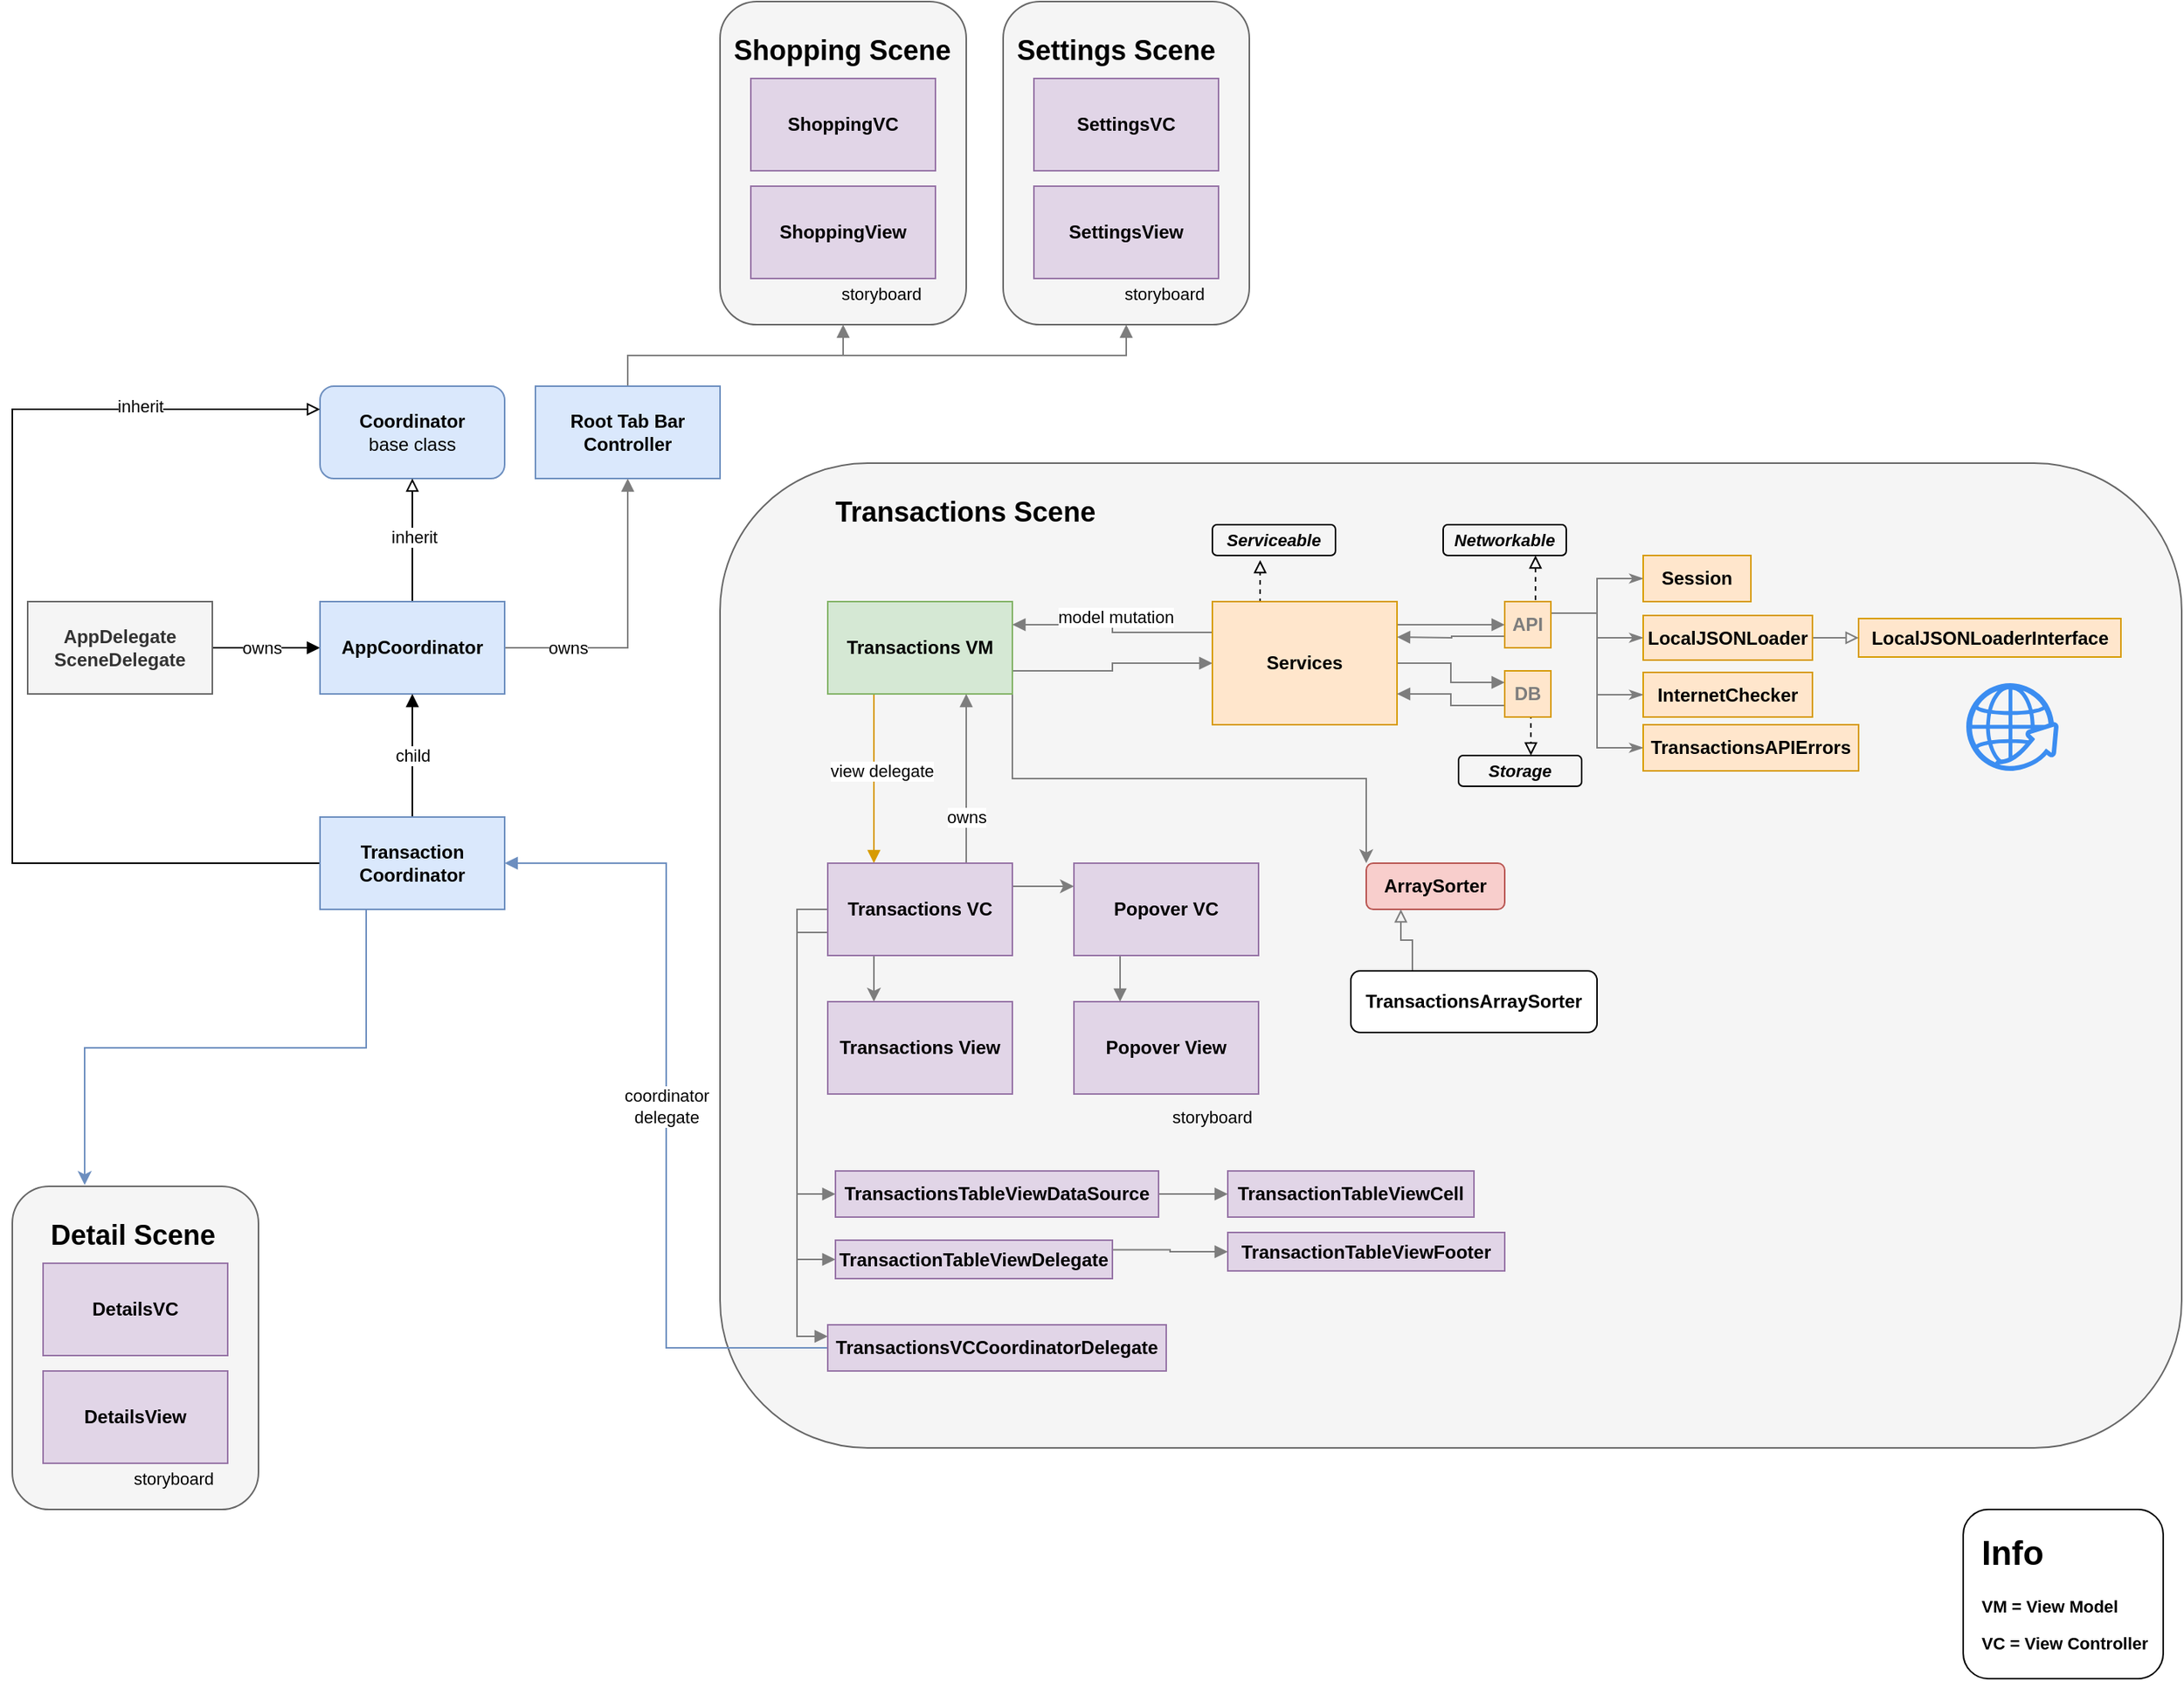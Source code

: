 <mxfile version="20.8.10" type="device"><diagram id="svM8MXGA-nBxvFByU2Rl" name="Page-1"><mxGraphModel dx="917" dy="847" grid="1" gridSize="10" guides="1" tooltips="1" connect="1" arrows="1" fold="1" page="1" pageScale="1" pageWidth="850" pageHeight="1100" math="0" shadow="0"><root><mxCell id="0"/><mxCell id="1" parent="0"/><mxCell id="pRS9JD3LITesPSU61l68-91" value="" style="whiteSpace=wrap;html=1;rounded=1;fillColor=#f5f5f5;strokeColor=#666666;fontColor=#333333;" parent="1" vertex="1"><mxGeometry x="990" y="600" width="950" height="640" as="geometry"/></mxCell><mxCell id="pRS9JD3LITesPSU61l68-92" style="edgeStyle=orthogonalEdgeStyle;rounded=0;orthogonalLoop=1;jettySize=auto;html=1;entryX=0;entryY=0.5;entryDx=0;entryDy=0;endArrow=block;endFill=1;" parent="1" source="pRS9JD3LITesPSU61l68-94" target="pRS9JD3LITesPSU61l68-98" edge="1"><mxGeometry relative="1" as="geometry"/></mxCell><mxCell id="pRS9JD3LITesPSU61l68-93" value="&lt;font color=&quot;#000000&quot;&gt;owns&lt;/font&gt;" style="text;html=1;resizable=0;points=[];align=center;verticalAlign=middle;labelBackgroundColor=#ffffff;fontSize=11;fontColor=#7D7D7D;" parent="pRS9JD3LITesPSU61l68-92" vertex="1" connectable="0"><mxGeometry x="-0.005" y="-3" relative="1" as="geometry"><mxPoint x="-3" y="-3" as="offset"/></mxGeometry></mxCell><mxCell id="pRS9JD3LITesPSU61l68-94" value="AppDelegate&lt;br&gt;SceneDelegate" style="rounded=0;whiteSpace=wrap;html=1;fillColor=#f5f5f5;strokeColor=#666666;fontColor=#333333;fontStyle=1" parent="1" vertex="1"><mxGeometry x="540" y="690" width="120" height="60" as="geometry"/></mxCell><mxCell id="pRS9JD3LITesPSU61l68-95" value="Coordinator&lt;br&gt;&lt;span style=&quot;font-weight: normal&quot;&gt;base class&lt;/span&gt;" style="rounded=1;whiteSpace=wrap;html=1;fontStyle=1;fillColor=#dae8fc;strokeColor=#6c8ebf;" parent="1" vertex="1"><mxGeometry x="730" y="550" width="120" height="60" as="geometry"/></mxCell><mxCell id="pRS9JD3LITesPSU61l68-96" style="edgeStyle=orthogonalEdgeStyle;rounded=0;orthogonalLoop=1;jettySize=auto;html=1;exitX=0.5;exitY=0;exitDx=0;exitDy=0;entryX=0.5;entryY=1;entryDx=0;entryDy=0;endArrow=block;endFill=0;" parent="1" source="pRS9JD3LITesPSU61l68-98" target="pRS9JD3LITesPSU61l68-95" edge="1"><mxGeometry relative="1" as="geometry"/></mxCell><mxCell id="pRS9JD3LITesPSU61l68-97" value="inherit" style="text;html=1;resizable=0;points=[];align=center;verticalAlign=middle;labelBackgroundColor=#ffffff;fontSize=11;" parent="pRS9JD3LITesPSU61l68-96" vertex="1" connectable="0"><mxGeometry x="0.05" y="-1" relative="1" as="geometry"><mxPoint as="offset"/></mxGeometry></mxCell><mxCell id="J3dGsr-e72McaxVmU66e-42" style="edgeStyle=orthogonalEdgeStyle;rounded=0;orthogonalLoop=1;jettySize=auto;html=1;entryX=0.5;entryY=1;entryDx=0;entryDy=0;strokeColor=#7D7D7D;strokeWidth=1;endArrow=block;endFill=1;" edge="1" parent="1" source="pRS9JD3LITesPSU61l68-98" target="J3dGsr-e72McaxVmU66e-41"><mxGeometry relative="1" as="geometry"/></mxCell><mxCell id="pRS9JD3LITesPSU61l68-98" value="&lt;b&gt;AppCoordinator&lt;/b&gt;" style="rounded=0;whiteSpace=wrap;html=1;fillColor=#dae8fc;strokeColor=#6c8ebf;" parent="1" vertex="1"><mxGeometry x="730" y="690" width="120" height="60" as="geometry"/></mxCell><mxCell id="pRS9JD3LITesPSU61l68-99" style="edgeStyle=orthogonalEdgeStyle;rounded=0;orthogonalLoop=1;jettySize=auto;html=1;endArrow=block;endFill=1;entryX=0.5;entryY=1;entryDx=0;entryDy=0;" parent="1" source="pRS9JD3LITesPSU61l68-102" target="pRS9JD3LITesPSU61l68-98" edge="1"><mxGeometry relative="1" as="geometry"><mxPoint x="810" y="750" as="targetPoint"/><Array as="points"><mxPoint x="790" y="760"/><mxPoint x="790" y="760"/></Array></mxGeometry></mxCell><mxCell id="pRS9JD3LITesPSU61l68-100" value="child" style="edgeLabel;html=1;align=center;verticalAlign=middle;resizable=0;points=[];" parent="pRS9JD3LITesPSU61l68-99" vertex="1" connectable="0"><mxGeometry x="-0.097" y="-2" relative="1" as="geometry"><mxPoint x="-2" y="-4" as="offset"/></mxGeometry></mxCell><mxCell id="pRS9JD3LITesPSU61l68-101" style="edgeStyle=orthogonalEdgeStyle;rounded=0;orthogonalLoop=1;jettySize=auto;html=1;endArrow=block;endFill=0;fontSize=11;entryX=0;entryY=0.25;entryDx=0;entryDy=0;exitX=0;exitY=0.5;exitDx=0;exitDy=0;" parent="1" source="pRS9JD3LITesPSU61l68-102" target="pRS9JD3LITesPSU61l68-95" edge="1"><mxGeometry relative="1" as="geometry"><mxPoint x="540" y="560" as="targetPoint"/><Array as="points"><mxPoint x="530" y="860"/><mxPoint x="530" y="565"/></Array><mxPoint x="820" y="910" as="sourcePoint"/></mxGeometry></mxCell><mxCell id="pRS9JD3LITesPSU61l68-102" value="&lt;b&gt;Transaction&lt;br&gt;Coordinator&lt;br&gt;&lt;/b&gt;" style="rounded=0;whiteSpace=wrap;html=1;fillColor=#dae8fc;strokeColor=#6c8ebf;" parent="1" vertex="1"><mxGeometry x="730" y="830" width="120" height="60" as="geometry"/></mxCell><mxCell id="pRS9JD3LITesPSU61l68-103" value="&lt;span style=&quot;font-weight: normal&quot;&gt;coordinator&lt;br&gt;delegate&lt;/span&gt;" style="edgeStyle=orthogonalEdgeStyle;rounded=0;orthogonalLoop=1;jettySize=auto;html=1;endArrow=block;endFill=1;fontStyle=1;fillColor=#dae8fc;strokeColor=#6c8ebf;entryX=1;entryY=0.5;entryDx=0;entryDy=0;exitX=0;exitY=0.5;exitDx=0;exitDy=0;" parent="1" source="J3dGsr-e72McaxVmU66e-33" target="pRS9JD3LITesPSU61l68-102" edge="1"><mxGeometry relative="1" as="geometry"><mxPoint x="900" y="860" as="targetPoint"/></mxGeometry></mxCell><mxCell id="pRS9JD3LITesPSU61l68-104" style="edgeStyle=orthogonalEdgeStyle;rounded=0;orthogonalLoop=1;jettySize=auto;html=1;exitX=1;exitY=0.75;exitDx=0;exitDy=0;entryX=0;entryY=0.5;entryDx=0;entryDy=0;endArrow=block;endFill=1;strokeColor=#7D7D7D;fontSize=11;fontColor=#33FFFF;" parent="1" source="pRS9JD3LITesPSU61l68-107" target="pRS9JD3LITesPSU61l68-118" edge="1"><mxGeometry relative="1" as="geometry"/></mxCell><mxCell id="pRS9JD3LITesPSU61l68-105" style="edgeStyle=orthogonalEdgeStyle;rounded=0;orthogonalLoop=1;jettySize=auto;html=1;exitX=0.25;exitY=1;exitDx=0;exitDy=0;entryX=0.25;entryY=0;entryDx=0;entryDy=0;endArrow=block;endFill=1;strokeColor=#d79b00;fontSize=11;fontColor=#33FFFF;fillColor=#ffe6cc;" parent="1" source="pRS9JD3LITesPSU61l68-107" target="pRS9JD3LITesPSU61l68-110" edge="1"><mxGeometry relative="1" as="geometry"/></mxCell><mxCell id="pRS9JD3LITesPSU61l68-106" value="&lt;font color=&quot;#000000&quot;&gt;view delegate&lt;/font&gt;" style="text;html=1;resizable=0;points=[];align=center;verticalAlign=middle;labelBackgroundColor=#ffffff;fontSize=11;fontColor=#33FFFF;" parent="pRS9JD3LITesPSU61l68-105" vertex="1" connectable="0"><mxGeometry x="-0.145" y="1" relative="1" as="geometry"><mxPoint x="4" y="3" as="offset"/></mxGeometry></mxCell><mxCell id="J3dGsr-e72McaxVmU66e-10" style="edgeStyle=orthogonalEdgeStyle;rounded=0;orthogonalLoop=1;jettySize=auto;html=1;exitX=1;exitY=1;exitDx=0;exitDy=0;entryX=0;entryY=0;entryDx=0;entryDy=0;strokeColor=#7D7D7D;strokeWidth=1;endArrow=classic;endFill=1;" edge="1" parent="1" source="pRS9JD3LITesPSU61l68-107" target="J3dGsr-e72McaxVmU66e-2"><mxGeometry relative="1" as="geometry"/></mxCell><mxCell id="pRS9JD3LITesPSU61l68-107" value="Transactions VM" style="rounded=0;whiteSpace=wrap;html=1;fontStyle=1;fillColor=#d5e8d4;strokeColor=#82b366;" parent="1" vertex="1"><mxGeometry x="1060" y="690" width="120" height="60" as="geometry"/></mxCell><mxCell id="pRS9JD3LITesPSU61l68-108" value="&lt;h1 style=&quot;border-color: var(--border-color);&quot;&gt;&lt;font style=&quot;border-color: var(--border-color); font-size: 18px;&quot;&gt;Transactions Scene&lt;/font&gt;&lt;/h1&gt;" style="text;html=1;strokeColor=none;fillColor=none;spacing=5;spacingTop=-20;whiteSpace=wrap;overflow=hidden;rounded=0;" parent="1" vertex="1"><mxGeometry x="1060" y="610" width="200" height="40" as="geometry"/></mxCell><mxCell id="pRS9JD3LITesPSU61l68-109" value="owns" style="edgeStyle=orthogonalEdgeStyle;rounded=0;orthogonalLoop=1;jettySize=auto;html=1;endArrow=block;endFill=1;fontSize=11;strokeColor=#7D7D7D;exitX=0.75;exitY=0;exitDx=0;exitDy=0;" parent="1" source="pRS9JD3LITesPSU61l68-110" target="pRS9JD3LITesPSU61l68-107" edge="1"><mxGeometry x="-0.455" relative="1" as="geometry"><Array as="points"><mxPoint x="1150" y="790"/><mxPoint x="1150" y="790"/></Array><mxPoint as="offset"/></mxGeometry></mxCell><mxCell id="J3dGsr-e72McaxVmU66e-1" style="edgeStyle=orthogonalEdgeStyle;rounded=0;orthogonalLoop=1;jettySize=auto;html=1;exitX=0.25;exitY=1;exitDx=0;exitDy=0;entryX=0.25;entryY=0;entryDx=0;entryDy=0;strokeColor=#7D7D7D;" edge="1" parent="1" source="pRS9JD3LITesPSU61l68-110" target="pRS9JD3LITesPSU61l68-111"><mxGeometry relative="1" as="geometry"><Array as="points"><mxPoint x="1090" y="930"/><mxPoint x="1090" y="930"/></Array></mxGeometry></mxCell><mxCell id="J3dGsr-e72McaxVmU66e-8" style="edgeStyle=orthogonalEdgeStyle;rounded=0;orthogonalLoop=1;jettySize=auto;html=1;exitX=1;exitY=0.25;exitDx=0;exitDy=0;entryX=0;entryY=0.25;entryDx=0;entryDy=0;strokeColor=#7D7D7D;strokeWidth=1;endArrow=classic;endFill=1;" edge="1" parent="1" source="pRS9JD3LITesPSU61l68-110" target="J3dGsr-e72McaxVmU66e-6"><mxGeometry relative="1" as="geometry"/></mxCell><mxCell id="J3dGsr-e72McaxVmU66e-29" style="edgeStyle=orthogonalEdgeStyle;rounded=0;orthogonalLoop=1;jettySize=auto;html=1;exitX=0;exitY=0.75;exitDx=0;exitDy=0;entryX=0;entryY=0.5;entryDx=0;entryDy=0;strokeColor=#7D7D7D;strokeWidth=1;endArrow=block;endFill=1;" edge="1" parent="1" source="pRS9JD3LITesPSU61l68-110" target="J3dGsr-e72McaxVmU66e-18"><mxGeometry relative="1" as="geometry"/></mxCell><mxCell id="J3dGsr-e72McaxVmU66e-30" style="edgeStyle=orthogonalEdgeStyle;rounded=0;orthogonalLoop=1;jettySize=auto;html=1;exitX=0;exitY=0.75;exitDx=0;exitDy=0;entryX=0;entryY=0.5;entryDx=0;entryDy=0;strokeColor=#7D7D7D;strokeWidth=1;endArrow=block;endFill=1;" edge="1" parent="1" source="pRS9JD3LITesPSU61l68-110" target="J3dGsr-e72McaxVmU66e-22"><mxGeometry relative="1" as="geometry"/></mxCell><mxCell id="J3dGsr-e72McaxVmU66e-34" style="edgeStyle=orthogonalEdgeStyle;rounded=0;orthogonalLoop=1;jettySize=auto;html=1;exitX=0;exitY=0.5;exitDx=0;exitDy=0;entryX=0;entryY=0.25;entryDx=0;entryDy=0;strokeColor=#7D7D7D;strokeWidth=1;endArrow=block;endFill=1;" edge="1" parent="1" source="pRS9JD3LITesPSU61l68-110" target="J3dGsr-e72McaxVmU66e-33"><mxGeometry relative="1" as="geometry"/></mxCell><mxCell id="pRS9JD3LITesPSU61l68-110" value="Transactions VC" style="rounded=0;whiteSpace=wrap;html=1;fontStyle=1;fillColor=#e1d5e7;strokeColor=#9673a6;" parent="1" vertex="1"><mxGeometry x="1060" y="860" width="120" height="60" as="geometry"/></mxCell><mxCell id="pRS9JD3LITesPSU61l68-111" value="Transactions View" style="rounded=0;whiteSpace=wrap;html=1;fontStyle=1;fillColor=#e1d5e7;strokeColor=#9673a6;" parent="1" vertex="1"><mxGeometry x="1060" y="950" width="120" height="60" as="geometry"/></mxCell><mxCell id="pRS9JD3LITesPSU61l68-113" style="edgeStyle=orthogonalEdgeStyle;rounded=0;orthogonalLoop=1;jettySize=auto;html=1;exitX=0;exitY=0.25;exitDx=0;exitDy=0;entryX=1;entryY=0.25;entryDx=0;entryDy=0;endArrow=block;endFill=1;fontSize=11;fillColor=#e1d5e7;strokeColor=#7D7D7D;" parent="1" source="pRS9JD3LITesPSU61l68-118" target="pRS9JD3LITesPSU61l68-107" edge="1"><mxGeometry relative="1" as="geometry"/></mxCell><mxCell id="pRS9JD3LITesPSU61l68-114" value="model mutation" style="text;html=1;resizable=0;points=[];align=center;verticalAlign=middle;labelBackgroundColor=#ffffff;fontSize=11;" parent="pRS9JD3LITesPSU61l68-113" vertex="1" connectable="0"><mxGeometry x="0.2" y="-4" relative="1" as="geometry"><mxPoint x="13" y="-1" as="offset"/></mxGeometry></mxCell><mxCell id="pRS9JD3LITesPSU61l68-115" style="edgeStyle=orthogonalEdgeStyle;rounded=0;orthogonalLoop=1;jettySize=auto;html=1;exitX=1;exitY=0.25;exitDx=0;exitDy=0;entryX=0;entryY=0.5;entryDx=0;entryDy=0;endArrow=block;endFill=1;fontSize=11;strokeColor=#7D7D7D;" parent="1" source="pRS9JD3LITesPSU61l68-118" target="pRS9JD3LITesPSU61l68-121" edge="1"><mxGeometry relative="1" as="geometry"><Array as="points"><mxPoint x="1430" y="705"/></Array></mxGeometry></mxCell><mxCell id="pRS9JD3LITesPSU61l68-116" style="edgeStyle=orthogonalEdgeStyle;rounded=0;orthogonalLoop=1;jettySize=auto;html=1;exitX=1;exitY=0.5;exitDx=0;exitDy=0;entryX=0;entryY=0.25;entryDx=0;entryDy=0;endArrow=block;endFill=1;fontSize=11;fontColor=#7D7D7D;strokeColor=#7D7D7D;" parent="1" source="pRS9JD3LITesPSU61l68-118" target="pRS9JD3LITesPSU61l68-126" edge="1"><mxGeometry relative="1" as="geometry"/></mxCell><mxCell id="pRS9JD3LITesPSU61l68-117" style="edgeStyle=orthogonalEdgeStyle;rounded=0;orthogonalLoop=1;jettySize=auto;html=1;exitX=0.25;exitY=0;exitDx=0;exitDy=0;entryX=0.388;entryY=1.15;entryDx=0;entryDy=0;entryPerimeter=0;endArrow=block;endFill=0;dashed=1;" parent="1" source="pRS9JD3LITesPSU61l68-118" target="pRS9JD3LITesPSU61l68-136" edge="1"><mxGeometry relative="1" as="geometry"/></mxCell><mxCell id="pRS9JD3LITesPSU61l68-118" value="Services" style="rounded=0;whiteSpace=wrap;html=1;fontStyle=1;fillColor=#ffe6cc;strokeColor=#d79b00;" parent="1" vertex="1"><mxGeometry x="1310" y="690" width="120" height="80" as="geometry"/></mxCell><mxCell id="pRS9JD3LITesPSU61l68-119" style="edgeStyle=orthogonalEdgeStyle;rounded=0;orthogonalLoop=1;jettySize=auto;html=1;exitX=0;exitY=0.75;exitDx=0;exitDy=0;endArrow=block;endFill=1;fontSize=11;strokeColor=#7D7D7D;" parent="1" source="pRS9JD3LITesPSU61l68-121" edge="1"><mxGeometry relative="1" as="geometry"><mxPoint x="1430" y="713" as="targetPoint"/></mxGeometry></mxCell><mxCell id="pRS9JD3LITesPSU61l68-120" style="edgeStyle=orthogonalEdgeStyle;rounded=0;orthogonalLoop=1;jettySize=auto;html=1;exitX=0.5;exitY=0;exitDx=0;exitDy=0;entryX=0.75;entryY=1;entryDx=0;entryDy=0;endArrow=block;endFill=0;fontSize=11;dashed=1;" parent="1" source="pRS9JD3LITesPSU61l68-121" target="pRS9JD3LITesPSU61l68-122" edge="1"><mxGeometry relative="1" as="geometry"/></mxCell><mxCell id="J3dGsr-e72McaxVmU66e-58" style="edgeStyle=orthogonalEdgeStyle;rounded=0;orthogonalLoop=1;jettySize=auto;html=1;exitX=1;exitY=0.25;exitDx=0;exitDy=0;entryX=0;entryY=0.5;entryDx=0;entryDy=0;strokeColor=#7D7D7D;strokeWidth=1;fontColor=#000000;endArrow=classicThin;endFill=1;" edge="1" parent="1" source="pRS9JD3LITesPSU61l68-121" target="J3dGsr-e72McaxVmU66e-54"><mxGeometry relative="1" as="geometry"/></mxCell><mxCell id="J3dGsr-e72McaxVmU66e-59" style="edgeStyle=orthogonalEdgeStyle;rounded=0;orthogonalLoop=1;jettySize=auto;html=1;exitX=1;exitY=0.25;exitDx=0;exitDy=0;entryX=0;entryY=0.5;entryDx=0;entryDy=0;strokeColor=#7D7D7D;strokeWidth=1;fontColor=#000000;endArrow=classicThin;endFill=1;" edge="1" parent="1" source="pRS9JD3LITesPSU61l68-121" target="J3dGsr-e72McaxVmU66e-56"><mxGeometry relative="1" as="geometry"/></mxCell><mxCell id="J3dGsr-e72McaxVmU66e-60" style="edgeStyle=orthogonalEdgeStyle;rounded=0;orthogonalLoop=1;jettySize=auto;html=1;exitX=1;exitY=0.25;exitDx=0;exitDy=0;entryX=0;entryY=0.5;entryDx=0;entryDy=0;strokeColor=#7D7D7D;strokeWidth=1;fontColor=#000000;endArrow=classicThin;endFill=1;" edge="1" parent="1" source="pRS9JD3LITesPSU61l68-121" target="J3dGsr-e72McaxVmU66e-57"><mxGeometry relative="1" as="geometry"/></mxCell><mxCell id="J3dGsr-e72McaxVmU66e-61" style="edgeStyle=orthogonalEdgeStyle;rounded=0;orthogonalLoop=1;jettySize=auto;html=1;exitX=1;exitY=0.25;exitDx=0;exitDy=0;entryX=0;entryY=0.5;entryDx=0;entryDy=0;strokeColor=#7D7D7D;strokeWidth=1;fontColor=#000000;endArrow=classicThin;endFill=1;" edge="1" parent="1" source="pRS9JD3LITesPSU61l68-121" target="J3dGsr-e72McaxVmU66e-51"><mxGeometry relative="1" as="geometry"/></mxCell><mxCell id="pRS9JD3LITesPSU61l68-121" value="API" style="rounded=0;whiteSpace=wrap;html=1;fontStyle=1;fillColor=#ffe6cc;strokeColor=#d79b00;fontColor=#7D7D7D;" parent="1" vertex="1"><mxGeometry x="1500" y="690" width="30" height="30" as="geometry"/></mxCell><mxCell id="pRS9JD3LITesPSU61l68-122" value="&lt;b&gt;&lt;i&gt;Networkable&lt;/i&gt;&lt;/b&gt;" style="rounded=1;whiteSpace=wrap;html=1;fillColor=none;fontSize=11;" parent="1" vertex="1"><mxGeometry x="1460" y="640" width="80" height="20" as="geometry"/></mxCell><mxCell id="pRS9JD3LITesPSU61l68-123" value="" style="html=1;aspect=fixed;strokeColor=none;shadow=0;align=center;verticalAlign=top;fillColor=#3B8DF1;shape=mxgraph.gcp2.globe_world;rounded=1;fontSize=11;fontColor=#7D7D7D;" parent="1" vertex="1"><mxGeometry x="1800" y="743" width="60" height="57" as="geometry"/></mxCell><mxCell id="pRS9JD3LITesPSU61l68-124" style="edgeStyle=orthogonalEdgeStyle;rounded=0;orthogonalLoop=1;jettySize=auto;html=1;exitX=0;exitY=0.75;exitDx=0;exitDy=0;entryX=1;entryY=0.75;entryDx=0;entryDy=0;endArrow=block;endFill=1;fontSize=11;fontColor=#7D7D7D;strokeColor=#7D7D7D;" parent="1" source="pRS9JD3LITesPSU61l68-126" target="pRS9JD3LITesPSU61l68-118" edge="1"><mxGeometry relative="1" as="geometry"/></mxCell><mxCell id="pRS9JD3LITesPSU61l68-125" style="edgeStyle=orthogonalEdgeStyle;rounded=0;orthogonalLoop=1;jettySize=auto;html=1;exitX=0.5;exitY=1;exitDx=0;exitDy=0;entryX=0.588;entryY=0;entryDx=0;entryDy=0;entryPerimeter=0;endArrow=block;endFill=0;fontSize=11;fontColor=#7D7D7D;dashed=1;" parent="1" source="pRS9JD3LITesPSU61l68-126" target="pRS9JD3LITesPSU61l68-127" edge="1"><mxGeometry relative="1" as="geometry"/></mxCell><mxCell id="pRS9JD3LITesPSU61l68-126" value="DB" style="rounded=0;whiteSpace=wrap;html=1;fontStyle=1;fillColor=#ffe6cc;strokeColor=#d79b00;fontColor=#7D7D7D;" parent="1" vertex="1"><mxGeometry x="1500" y="735" width="30" height="30" as="geometry"/></mxCell><mxCell id="pRS9JD3LITesPSU61l68-127" value="&lt;b&gt;&lt;i&gt;Storage&lt;/i&gt;&lt;/b&gt;" style="rounded=1;whiteSpace=wrap;html=1;fillColor=none;fontSize=11;" parent="1" vertex="1"><mxGeometry x="1470" y="790" width="80" height="20" as="geometry"/></mxCell><mxCell id="pRS9JD3LITesPSU61l68-128" value="" style="whiteSpace=wrap;html=1;rounded=1;fillColor=#f5f5f5;strokeColor=#666666;fontColor=#333333;" parent="1" vertex="1"><mxGeometry x="530" y="1070" width="160" height="210" as="geometry"/></mxCell><mxCell id="pRS9JD3LITesPSU61l68-129" value="&lt;h1&gt;&lt;font style=&quot;font-size: 18px&quot;&gt;Detail Scene&lt;/font&gt;&lt;/h1&gt;" style="text;html=1;strokeColor=none;fillColor=none;spacing=5;spacingTop=-20;whiteSpace=wrap;overflow=hidden;rounded=0;" parent="1" vertex="1"><mxGeometry x="550" y="1080" width="130" height="40" as="geometry"/></mxCell><mxCell id="pRS9JD3LITesPSU61l68-130" value="DetailsView" style="rounded=0;whiteSpace=wrap;html=1;fontStyle=1;fillColor=#e1d5e7;strokeColor=#9673a6;" parent="1" vertex="1"><mxGeometry x="550" y="1190" width="120" height="60" as="geometry"/></mxCell><mxCell id="pRS9JD3LITesPSU61l68-132" style="edgeStyle=orthogonalEdgeStyle;rounded=0;orthogonalLoop=1;jettySize=auto;html=1;exitX=0.25;exitY=1;exitDx=0;exitDy=0;fillColor=#dae8fc;strokeColor=#6c8ebf;entryX=0.294;entryY=-0.004;entryDx=0;entryDy=0;entryPerimeter=0;" parent="1" source="pRS9JD3LITesPSU61l68-102" target="pRS9JD3LITesPSU61l68-128" edge="1"><mxGeometry relative="1" as="geometry"><mxPoint x="680" y="920" as="targetPoint"/></mxGeometry></mxCell><mxCell id="pRS9JD3LITesPSU61l68-133" value="DetailsVC" style="rounded=0;whiteSpace=wrap;html=1;fontStyle=1;fillColor=#e1d5e7;strokeColor=#9673a6;" parent="1" vertex="1"><mxGeometry x="550" y="1120" width="120" height="60" as="geometry"/></mxCell><mxCell id="pRS9JD3LITesPSU61l68-134" value="storyboard" style="text;html=1;strokeColor=none;fillColor=none;align=center;verticalAlign=middle;whiteSpace=wrap;rounded=0;fontSize=11;" parent="1" vertex="1"><mxGeometry x="600" y="1250" width="70" height="20" as="geometry"/></mxCell><mxCell id="pRS9JD3LITesPSU61l68-135" value="&lt;font color=&quot;#000000&quot;&gt;inherit&lt;/font&gt;" style="text;html=1;resizable=0;points=[];align=center;verticalAlign=middle;labelBackgroundColor=#ffffff;fontSize=11;fontColor=#7D7D7D;" parent="1" vertex="1" connectable="0"><mxGeometry x="624" y="596.167" as="geometry"><mxPoint x="-11" y="-33" as="offset"/></mxGeometry></mxCell><mxCell id="pRS9JD3LITesPSU61l68-136" value="&lt;b&gt;&lt;i&gt;Serviceable&lt;/i&gt;&lt;/b&gt;" style="rounded=1;whiteSpace=wrap;html=1;fillColor=none;fontSize=11;" parent="1" vertex="1"><mxGeometry x="1310" y="640" width="80" height="20" as="geometry"/></mxCell><mxCell id="pRS9JD3LITesPSU61l68-145" value="" style="whiteSpace=wrap;html=1;rounded=1;" parent="1" vertex="1"><mxGeometry x="1798" y="1280" width="130" height="110" as="geometry"/></mxCell><mxCell id="pRS9JD3LITesPSU61l68-146" value="&lt;h1&gt;Info&lt;/h1&gt;&lt;p&gt;&lt;b&gt;VM = View Model&lt;/b&gt;&lt;/p&gt;&lt;p&gt;&lt;b&gt;VC = View Controller&lt;/b&gt;&lt;/p&gt;" style="text;html=1;fillColor=none;spacing=5;spacingTop=-20;whiteSpace=wrap;overflow=hidden;rounded=0;fontSize=11;labelBackgroundColor=none;" parent="1" vertex="1"><mxGeometry x="1805" y="1291" width="135" height="90" as="geometry"/></mxCell><mxCell id="J3dGsr-e72McaxVmU66e-2" value="ArraySorter" style="rounded=1;whiteSpace=wrap;html=1;fontStyle=1;fillColor=#f8cecc;strokeColor=#b85450;" vertex="1" parent="1"><mxGeometry x="1410" y="860" width="90" height="30" as="geometry"/></mxCell><mxCell id="J3dGsr-e72McaxVmU66e-11" style="edgeStyle=orthogonalEdgeStyle;rounded=0;orthogonalLoop=1;jettySize=auto;html=1;exitX=0.25;exitY=0;exitDx=0;exitDy=0;entryX=0.25;entryY=1;entryDx=0;entryDy=0;strokeColor=#7D7D7D;strokeWidth=1;endArrow=block;endFill=0;" edge="1" parent="1" source="J3dGsr-e72McaxVmU66e-3" target="J3dGsr-e72McaxVmU66e-2"><mxGeometry relative="1" as="geometry"/></mxCell><mxCell id="J3dGsr-e72McaxVmU66e-3" value="TransactionsArraySorter" style="rounded=1;whiteSpace=wrap;html=1;fontStyle=1;" vertex="1" parent="1"><mxGeometry x="1400" y="930" width="160" height="40" as="geometry"/></mxCell><mxCell id="J3dGsr-e72McaxVmU66e-5" value="Popover View" style="rounded=0;whiteSpace=wrap;html=1;fontStyle=1;fillColor=#e1d5e7;strokeColor=#9673a6;" vertex="1" parent="1"><mxGeometry x="1220" y="950" width="120" height="60" as="geometry"/></mxCell><mxCell id="J3dGsr-e72McaxVmU66e-35" style="edgeStyle=orthogonalEdgeStyle;rounded=0;orthogonalLoop=1;jettySize=auto;html=1;exitX=0.25;exitY=1;exitDx=0;exitDy=0;entryX=0.25;entryY=0;entryDx=0;entryDy=0;strokeColor=#7D7D7D;strokeWidth=1;endArrow=block;endFill=1;" edge="1" parent="1" source="J3dGsr-e72McaxVmU66e-6" target="J3dGsr-e72McaxVmU66e-5"><mxGeometry relative="1" as="geometry"/></mxCell><mxCell id="J3dGsr-e72McaxVmU66e-6" value="Popover VC" style="rounded=0;whiteSpace=wrap;html=1;fontStyle=1;fillColor=#e1d5e7;strokeColor=#9673a6;" vertex="1" parent="1"><mxGeometry x="1220" y="860" width="120" height="60" as="geometry"/></mxCell><mxCell id="J3dGsr-e72McaxVmU66e-7" value="storyboard" style="text;html=1;strokeColor=none;fillColor=none;align=center;verticalAlign=middle;whiteSpace=wrap;rounded=0;fontSize=11;" vertex="1" parent="1"><mxGeometry x="1275" y="1015" width="70" height="20" as="geometry"/></mxCell><mxCell id="J3dGsr-e72McaxVmU66e-16" value="TransactionTableViewCell" style="rounded=0;whiteSpace=wrap;html=1;fontStyle=1;fillColor=#e1d5e7;strokeColor=#9673a6;" vertex="1" parent="1"><mxGeometry x="1320" y="1060" width="160" height="30" as="geometry"/></mxCell><mxCell id="J3dGsr-e72McaxVmU66e-32" style="edgeStyle=orthogonalEdgeStyle;rounded=0;orthogonalLoop=1;jettySize=auto;html=1;exitX=1;exitY=0.5;exitDx=0;exitDy=0;entryX=0;entryY=0.5;entryDx=0;entryDy=0;strokeColor=#7D7D7D;strokeWidth=1;endArrow=block;endFill=1;" edge="1" parent="1" source="J3dGsr-e72McaxVmU66e-18" target="J3dGsr-e72McaxVmU66e-16"><mxGeometry relative="1" as="geometry"/></mxCell><mxCell id="J3dGsr-e72McaxVmU66e-18" value="TransactionsTableViewDataSource" style="rounded=0;whiteSpace=wrap;html=1;fontStyle=1;fillColor=#e1d5e7;strokeColor=#9673a6;" vertex="1" parent="1"><mxGeometry x="1065" y="1060" width="210" height="30" as="geometry"/></mxCell><mxCell id="J3dGsr-e72McaxVmU66e-20" value="TransactionTableViewFooter" style="rounded=0;whiteSpace=wrap;html=1;fontStyle=1;fillColor=#e1d5e7;strokeColor=#9673a6;" vertex="1" parent="1"><mxGeometry x="1320" y="1100" width="180" height="25" as="geometry"/></mxCell><mxCell id="J3dGsr-e72McaxVmU66e-31" style="edgeStyle=orthogonalEdgeStyle;rounded=0;orthogonalLoop=1;jettySize=auto;html=1;exitX=1;exitY=0.25;exitDx=0;exitDy=0;entryX=0;entryY=0.5;entryDx=0;entryDy=0;strokeColor=#7D7D7D;strokeWidth=1;endArrow=block;endFill=1;" edge="1" parent="1" source="J3dGsr-e72McaxVmU66e-22" target="J3dGsr-e72McaxVmU66e-20"><mxGeometry relative="1" as="geometry"/></mxCell><mxCell id="J3dGsr-e72McaxVmU66e-22" value="TransactionTableViewDelegate" style="rounded=0;whiteSpace=wrap;html=1;fontStyle=1;fillColor=#e1d5e7;strokeColor=#9673a6;" vertex="1" parent="1"><mxGeometry x="1065" y="1105" width="180" height="25" as="geometry"/></mxCell><mxCell id="J3dGsr-e72McaxVmU66e-33" value="TransactionsVCCoordinatorDelegate" style="rounded=0;whiteSpace=wrap;html=1;fontStyle=1;fillColor=#e1d5e7;strokeColor=#9673a6;" vertex="1" parent="1"><mxGeometry x="1060" y="1160" width="220" height="30" as="geometry"/></mxCell><mxCell id="J3dGsr-e72McaxVmU66e-36" value="" style="whiteSpace=wrap;html=1;rounded=1;fillColor=#f5f5f5;strokeColor=#666666;fontColor=#333333;" vertex="1" parent="1"><mxGeometry x="990" y="300" width="160" height="210" as="geometry"/></mxCell><mxCell id="J3dGsr-e72McaxVmU66e-37" value="&lt;h1&gt;&lt;font style=&quot;font-size: 18px&quot;&gt;Shopping Scene&lt;/font&gt;&lt;/h1&gt;" style="text;html=1;strokeColor=none;fillColor=none;spacing=5;spacingTop=-20;whiteSpace=wrap;overflow=hidden;rounded=0;" vertex="1" parent="1"><mxGeometry x="994" y="310" width="180" height="40" as="geometry"/></mxCell><mxCell id="J3dGsr-e72McaxVmU66e-38" value="ShoppingView" style="rounded=0;whiteSpace=wrap;html=1;fontStyle=1;fillColor=#e1d5e7;strokeColor=#9673a6;" vertex="1" parent="1"><mxGeometry x="1010" y="420" width="120" height="60" as="geometry"/></mxCell><mxCell id="J3dGsr-e72McaxVmU66e-39" value="ShoppingVC" style="rounded=0;whiteSpace=wrap;html=1;fontStyle=1;fillColor=#e1d5e7;strokeColor=#9673a6;" vertex="1" parent="1"><mxGeometry x="1010" y="350" width="120" height="60" as="geometry"/></mxCell><mxCell id="J3dGsr-e72McaxVmU66e-40" value="storyboard" style="text;html=1;strokeColor=none;fillColor=none;align=center;verticalAlign=middle;whiteSpace=wrap;rounded=0;fontSize=11;" vertex="1" parent="1"><mxGeometry x="1060" y="480" width="70" height="20" as="geometry"/></mxCell><mxCell id="J3dGsr-e72McaxVmU66e-49" style="edgeStyle=orthogonalEdgeStyle;rounded=0;orthogonalLoop=1;jettySize=auto;html=1;entryX=0.5;entryY=1;entryDx=0;entryDy=0;strokeColor=#7D7D7D;strokeWidth=1;endArrow=block;endFill=1;" edge="1" parent="1" source="J3dGsr-e72McaxVmU66e-41" target="J3dGsr-e72McaxVmU66e-36"><mxGeometry relative="1" as="geometry"/></mxCell><mxCell id="J3dGsr-e72McaxVmU66e-50" style="edgeStyle=orthogonalEdgeStyle;rounded=0;orthogonalLoop=1;jettySize=auto;html=1;exitX=0.5;exitY=0;exitDx=0;exitDy=0;entryX=0.5;entryY=1;entryDx=0;entryDy=0;strokeColor=#7D7D7D;strokeWidth=1;endArrow=block;endFill=1;" edge="1" parent="1" source="J3dGsr-e72McaxVmU66e-41" target="J3dGsr-e72McaxVmU66e-44"><mxGeometry relative="1" as="geometry"/></mxCell><mxCell id="J3dGsr-e72McaxVmU66e-41" value="&lt;b&gt;Root Tab Bar Controller&lt;/b&gt;" style="rounded=0;whiteSpace=wrap;html=1;fillColor=#dae8fc;strokeColor=#6c8ebf;" vertex="1" parent="1"><mxGeometry x="870" y="550" width="120" height="60" as="geometry"/></mxCell><mxCell id="J3dGsr-e72McaxVmU66e-43" value="&lt;font color=&quot;#000000&quot;&gt;owns&lt;/font&gt;" style="text;html=1;resizable=0;points=[];align=center;verticalAlign=middle;labelBackgroundColor=#ffffff;fontSize=11;fontColor=#7D7D7D;" vertex="1" connectable="0" parent="1"><mxGeometry x="701.545" y="726" as="geometry"><mxPoint x="189" y="-6" as="offset"/></mxGeometry></mxCell><mxCell id="J3dGsr-e72McaxVmU66e-44" value="" style="whiteSpace=wrap;html=1;rounded=1;fillColor=#f5f5f5;strokeColor=#666666;fontColor=#333333;" vertex="1" parent="1"><mxGeometry x="1174" y="300" width="160" height="210" as="geometry"/></mxCell><mxCell id="J3dGsr-e72McaxVmU66e-45" value="&lt;h1&gt;&lt;font style=&quot;font-size: 18px&quot;&gt;Settings Scene&lt;/font&gt;&lt;/h1&gt;" style="text;html=1;strokeColor=none;fillColor=none;spacing=5;spacingTop=-20;whiteSpace=wrap;overflow=hidden;rounded=0;" vertex="1" parent="1"><mxGeometry x="1178" y="310" width="180" height="40" as="geometry"/></mxCell><mxCell id="J3dGsr-e72McaxVmU66e-46" value="SettingsView" style="rounded=0;whiteSpace=wrap;html=1;fontStyle=1;fillColor=#e1d5e7;strokeColor=#9673a6;" vertex="1" parent="1"><mxGeometry x="1194" y="420" width="120" height="60" as="geometry"/></mxCell><mxCell id="J3dGsr-e72McaxVmU66e-47" value="SettingsVC" style="rounded=0;whiteSpace=wrap;html=1;fontStyle=1;fillColor=#e1d5e7;strokeColor=#9673a6;" vertex="1" parent="1"><mxGeometry x="1194" y="350" width="120" height="60" as="geometry"/></mxCell><mxCell id="J3dGsr-e72McaxVmU66e-48" value="storyboard" style="text;html=1;strokeColor=none;fillColor=none;align=center;verticalAlign=middle;whiteSpace=wrap;rounded=0;fontSize=11;" vertex="1" parent="1"><mxGeometry x="1244" y="480" width="70" height="20" as="geometry"/></mxCell><mxCell id="J3dGsr-e72McaxVmU66e-51" value="&lt;font color=&quot;#000000&quot;&gt;Session&lt;/font&gt;" style="rounded=0;whiteSpace=wrap;html=1;fontStyle=1;fillColor=#ffe6cc;strokeColor=#d79b00;fontColor=#7D7D7D;" vertex="1" parent="1"><mxGeometry x="1590" y="660" width="70" height="30" as="geometry"/></mxCell><mxCell id="J3dGsr-e72McaxVmU66e-52" value="&lt;font color=&quot;#000000&quot;&gt;LocalJSONLoaderInterface&lt;/font&gt;" style="rounded=0;whiteSpace=wrap;html=1;fontStyle=1;fillColor=#ffe6cc;strokeColor=#d79b00;fontColor=#7D7D7D;" vertex="1" parent="1"><mxGeometry x="1730" y="701" width="170.5" height="25" as="geometry"/></mxCell><mxCell id="J3dGsr-e72McaxVmU66e-55" style="edgeStyle=orthogonalEdgeStyle;rounded=0;orthogonalLoop=1;jettySize=auto;html=1;exitX=1;exitY=0.5;exitDx=0;exitDy=0;entryX=0;entryY=0.5;entryDx=0;entryDy=0;strokeColor=#7D7D7D;strokeWidth=1;fontColor=#000000;endArrow=block;endFill=0;" edge="1" parent="1" source="J3dGsr-e72McaxVmU66e-54" target="J3dGsr-e72McaxVmU66e-52"><mxGeometry relative="1" as="geometry"/></mxCell><mxCell id="J3dGsr-e72McaxVmU66e-54" value="&lt;font color=&quot;#000000&quot;&gt;LocalJSONLoader&lt;/font&gt;" style="rounded=0;whiteSpace=wrap;html=1;fontStyle=1;fillColor=#ffe6cc;strokeColor=#d79b00;fontColor=#7D7D7D;" vertex="1" parent="1"><mxGeometry x="1590" y="699" width="110" height="29" as="geometry"/></mxCell><mxCell id="J3dGsr-e72McaxVmU66e-56" value="&lt;font color=&quot;#000000&quot;&gt;InternetChecker&lt;/font&gt;" style="rounded=0;whiteSpace=wrap;html=1;fontStyle=1;fillColor=#ffe6cc;strokeColor=#d79b00;fontColor=#7D7D7D;" vertex="1" parent="1"><mxGeometry x="1590" y="736" width="110" height="29" as="geometry"/></mxCell><mxCell id="J3dGsr-e72McaxVmU66e-57" value="&lt;font color=&quot;#000000&quot;&gt;TransactionsAPIErrors&lt;/font&gt;" style="rounded=0;whiteSpace=wrap;html=1;fontStyle=1;fillColor=#ffe6cc;strokeColor=#d79b00;fontColor=#7D7D7D;" vertex="1" parent="1"><mxGeometry x="1590" y="770" width="140" height="30" as="geometry"/></mxCell></root></mxGraphModel></diagram></mxfile>